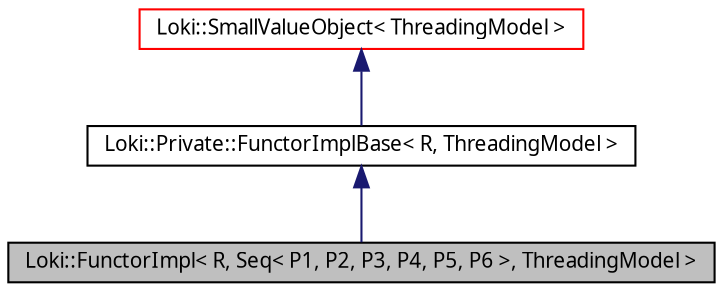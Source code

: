 digraph G
{
  bgcolor="transparent";
  edge [fontname="FreeSans.ttf",fontsize=10,labelfontname="FreeSans.ttf",labelfontsize=10];
  node [fontname="FreeSans.ttf",fontsize=10,shape=record];
  Node1 [label="Loki::FunctorImpl\< R, Seq\< P1, P2, P3, P4, P5, P6 \>, ThreadingModel \>",height=0.2,width=0.4,color="black", fillcolor="grey75", style="filled" fontcolor="black"];
  Node2 -> Node1 [dir=back,color="midnightblue",fontsize=10,style="solid",fontname="FreeSans.ttf"];
  Node2 [label="Loki::Private::FunctorImplBase\< R, ThreadingModel \>",height=0.2,width=0.4,color="black",URL="$a00195.html"];
  Node3 -> Node2 [dir=back,color="midnightblue",fontsize=10,style="solid",fontname="FreeSans.ttf"];
  Node3 [label="Loki::SmallValueObject\< ThreadingModel \>",height=0.2,width=0.4,color="red",URL="$a00527.html"];
}
